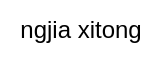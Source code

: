 <mxfile version="20.2.2" type="github">
  <diagram id="TBKQJXGaHXqnbiChBT7S" name="Page-1">
    <mxGraphModel dx="2276" dy="794" grid="1" gridSize="10" guides="1" tooltips="1" connect="1" arrows="1" fold="1" page="1" pageScale="1" pageWidth="850" pageHeight="1100" math="0" shadow="0">
      <root>
        <mxCell id="0" />
        <mxCell id="1" parent="0" />
        <mxCell id="gNglWOum8TfzugbtvSJl-1" value="ngjia xitong" style="text;html=1;resizable=0;autosize=1;align=center;verticalAlign=middle;points=[];fillColor=none;strokeColor=none;rounded=0;" vertex="1" parent="1">
          <mxGeometry x="-10" y="5" width="80" height="30" as="geometry" />
        </mxCell>
      </root>
    </mxGraphModel>
  </diagram>
</mxfile>

